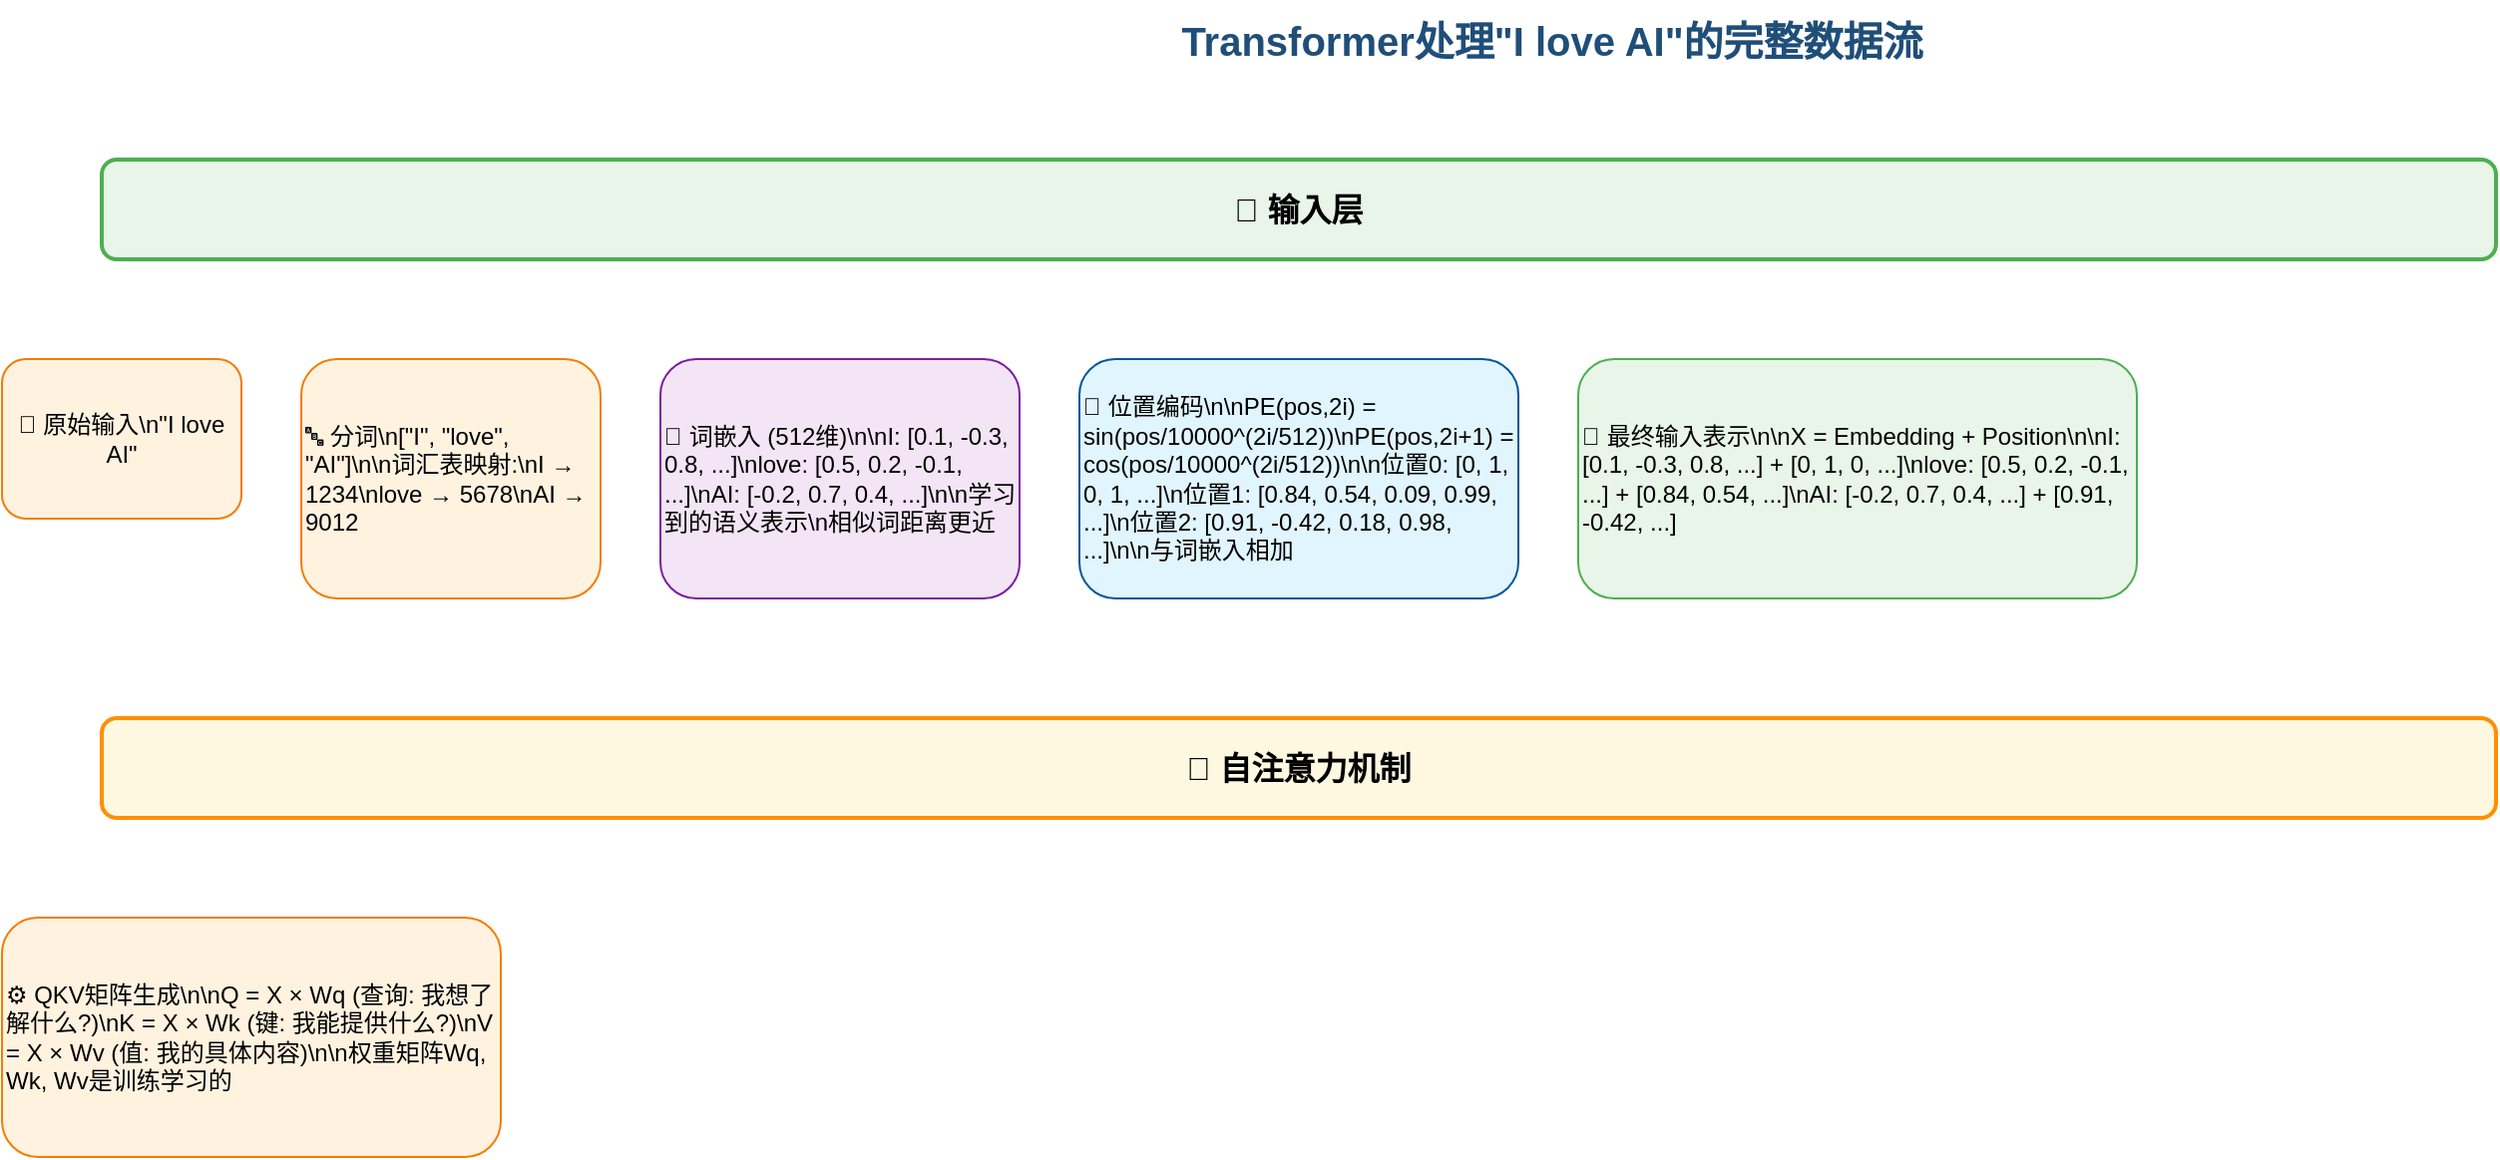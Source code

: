 <mxfile version="22.1.16">
  <diagram name="Transformer数据流详解" id="transformer-data-flow">
    <mxGraphModel dx="2074" dy="1196" grid="1" gridSize="10" guides="1" tooltips="1" connect="1" arrows="1" fold="1" page="1" pageScale="1" pageWidth="1654" pageHeight="1169" math="0" shadow="0">
      <root>
        <mxCell id="0" />
        <mxCell id="1" parent="0" />
        
        <!-- 标题 -->
        <mxCell id="title" value="Transformer处理&quot;I love AI&quot;的完整数据流" style="text;html=1;strokeColor=none;fillColor=none;align=center;verticalAlign=middle;whiteSpace=wrap;rounded=0;fontSize=20;fontStyle=1;fontColor=#1f4e79;" vertex="1" parent="1">
          <mxGeometry x="527" y="20" width="600" height="40" as="geometry" />
        </mxCell>
        
        <!-- 输入层 -->
        <mxCell id="input-layer" value="📝 输入层" style="rounded=1;whiteSpace=wrap;html=1;fillColor=#e8f5e8;strokeColor=#4caf50;strokeWidth=2;fontSize=16;fontStyle=1;" vertex="1" parent="1">
          <mxGeometry x="100" y="100" width="1200" height="50" as="geometry" />
        </mxCell>
        
        <!-- 原始输入 -->
        <mxCell id="raw-input" value="📄 原始输入\n&quot;I love AI&quot;" style="rounded=1;whiteSpace=wrap;html=1;fillColor=#fff3e0;strokeColor=#f57c00;fontSize=12;align=center;" vertex="1" parent="1">
          <mxGeometry x="50" y="200" width="120" height="80" as="geometry" />
        </mxCell>
        
        <!-- 分词 -->
        <mxCell id="tokenization" value="🔤 分词\n[&quot;I&quot;, &quot;love&quot;, &quot;AI&quot;]\n\n词汇表映射:\nI → 1234\nlove → 5678\nAI → 9012" style="rounded=1;whiteSpace=wrap;html=1;fillColor=#fff3e0;strokeColor=#f57c00;fontSize=12;align=left;" vertex="1" parent="1">
          <mxGeometry x="200" y="200" width="150" height="120" as="geometry" />
        </mxCell>
        
        <!-- 词嵌入 -->
        <mxCell id="embedding" value="🎯 词嵌入 (512维)\n\nI: [0.1, -0.3, 0.8, ...]\nlove: [0.5, 0.2, -0.1, ...]\nAI: [-0.2, 0.7, 0.4, ...]\n\n学习到的语义表示\n相似词距离更近" style="rounded=1;whiteSpace=wrap;html=1;fillColor=#f3e5f5;strokeColor=#7b1fa2;fontSize=12;align=left;" vertex="1" parent="1">
          <mxGeometry x="380" y="200" width="180" height="120" as="geometry" />
        </mxCell>
        
        <!-- 位置编码 -->
        <mxCell id="position" value="📍 位置编码\n\nPE(pos,2i) = sin(pos/10000^(2i/512))\nPE(pos,2i+1) = cos(pos/10000^(2i/512))\n\n位置0: [0, 1, 0, 1, ...]\n位置1: [0.84, 0.54, 0.09, 0.99, ...]\n位置2: [0.91, -0.42, 0.18, 0.98, ...]\n\n与词嵌入相加" style="rounded=1;whiteSpace=wrap;html=1;fillColor=#e1f5fe;strokeColor=#01579b;fontSize=12;align=left;" vertex="1" parent="1">
          <mxGeometry x="590" y="200" width="220" height="120" as="geometry" />
        </mxCell>
        
        <!-- 输入表示 -->
        <mxCell id="input-repr" value="🔗 最终输入表示\n\nX = Embedding + Position\n\nI: [0.1, -0.3, 0.8, ...] + [0, 1, 0, ...]\nlove: [0.5, 0.2, -0.1, ...] + [0.84, 0.54, ...]\nAI: [-0.2, 0.7, 0.4, ...] + [0.91, -0.42, ...]" style="rounded=1;whiteSpace=wrap;html=1;fillColor=#e8f5e8;strokeColor=#4caf50;fontSize=12;align=left;" vertex="1" parent="1">
          <mxGeometry x="840" y="200" width="280" height="120" as="geometry" />
        </mxCell>
        
        <!-- 自注意力机制 -->
        <mxCell id="attention-section" value="🧠 自注意力机制" style="rounded=1;whiteSpace=wrap;html=1;fillColor=#fff8e1;strokeColor=#ff8f00;strokeWidth=2;fontSize=16;fontStyle=1;" vertex="1" parent="1">
          <mxGeometry x="100" y="380" width="1200" height="50" as="geometry" />
        </mxCell>
        
        <!-- QKV生成 -->
        <mxCell id="qkv-generation" value="⚙️ QKV矩阵生成\n\nQ = X × Wq (查询: 我想了解什么?)\nK = X × Wk (键: 我能提供什么?)\nV = X × Wv (值: 我的具体内容)\n\n权重矩阵Wq, Wk, Wv是训练学习的" style="rounded=1;whiteSpace=wrap;html=1;fillColor=#fff3e0;strokeColor=#f57c00;fontSize=12;align=left;" vertex="1" parent="1">
          <mxGeometry x="50" y="480" width="250" height="120" as="geometry" />
        </mxCell>
        
        <!-- Q矩阵 -->
        <mxCell id="q-matrix" value="🔍 Q矩阵 (Query)\n\nI_q: [2.1, 1.8, 2.3, ...]\nlove_q: [1.5, 2.7, 1.9, ...]\nAI_q: [0.8, 1.2, 2.5, ...]\n\n表达每个词的\"查询需求\"" style="rounded=1;whiteSpace=wrap;html=1;fillColor=#ffebee;strokeColor=#f44336;fontSize=12;align=left;" vertex="1" parent="1">
          <mxGeometry x="330" y="480" width="180" height="120" as="geometry" />
        </mxCell>
        
        <!-- K矩阵 -->
        <mxCell id="k-matrix" value="🔑 K矩阵 (Key)\n\nI_k: [1.5, 2.0, 1.2, ...]\nlove_k: [2.3, 1.1, 2.8, ...]\nAI_k: [1.7, 2.5, 1.4, ...]\n\n表达每个词能\"提供的信息\"" style="rounded=1;whiteSpace=wrap;html=1;fillColor=#e8f5e8;strokeColor=#4caf50;fontSize=12;align=left;" vertex="1" parent="1">
          <mxGeometry x="540" y="480" width="180" height="120" as="geometry" />
        </mxCell>
        
        <!-- V矩阵 -->
        <mxCell id="v-matrix" value="💎 V矩阵 (Value)\n\nI_v: [0.8, 1.5, 2.1, ...]\nlove_v: [1.9, 0.6, 1.3, ...]\nAI_v: [2.2, 1.8, 0.9, ...]\n\n包含词的\"实际语义内容\"" style="rounded=1;whiteSpace=wrap;html=1;fillColor=#e3f2fd;strokeColor=#2196f3;fontSize=12;align=left;" vertex="1" parent="1">
          <mxGeometry x="750" y="480" width="180" height="120" as="geometry" />
        </mxCell>
        
        <!-- 注意力计算 -->
        <mxCell id="attention-calc" value="⚡ 注意力分数计算\n\n1. Q·K^T 计算相似度:\nlove_q · I_k = 2.938\nlove_q · love_k = 3.456\nlove_q · AI_k = 4.123\n\n2. 缩放: 除以√dk = √64 = 8\n3. Softmax归一化\n4. 与V加权求和" style="rounded=1;whiteSpace=wrap;html=1;fillColor=#f8bbd9;strokeColor=#c2185b;fontSize=12;align=left;" vertex="1" parent="1">
          <mxGeometry x="960" y="480" width="220" height="120" as="geometry" />
        </mxCell>
        
        <!-- 注意力权重可视化 -->
        <mxCell id="attention-weights" value="📊 \"love\"的注意力权重\n\nlove → I: 0.2 (20%)\nlove → love: 0.3 (30%)\nlove → AI: 0.5 (50%)\n\n\"love\"最关注\"AI\",\n体现了动宾关系" style="rounded=1;whiteSpace=wrap;html=1;fillColor=#fff8e1;strokeColor=#ff8f00;fontSize=12;align=left;" vertex="1" parent="1">
          <mxGeometry x="50" y="650" width="200" height="120" as="geometry" />
        </mxCell>
        
        <!-- 多头注意力 -->
        <mxCell id="multihead" value="🧠 多头注意力 (8个头)\n\nHead 1: 关注语法关系\nHead 2: 关注语义相似性\nHead 3: 关注情感色彩\nHead 4: 关注实体关系\n...\n\n每个头学习不同的语言现象\n最后拼接: Concat(head1,...,head8)" style="rounded=1;whiteSpace=wrap;html=1;fillColor=#f3e5f5;strokeColor=#7b1fa2;fontSize=12;align=left;" vertex="1" parent="1">
          <mxGeometry x="280" y="650" width="250" height="120" as="geometry" />
        </mxCell>
        
        <!-- 残差连接 -->
        <mxCell id="residual" value="🔄 残差连接\n\noutput = LayerNorm(X + MultiHead(X))\n\n• 解决梯度消失\n• 保留原始信息\n• 加速训练收敛" style="rounded=1;whiteSpace=wrap;html=1;fillColor=#fff3e0;strokeColor=#f57c00;fontSize=12;align=left;" vertex="1" parent="1">
          <mxGeometry x="560" y="650" width="200" height="120" as="geometry" />
        </mxCell>
        
        <!-- 前馈网络 -->
        <mxCell id="ffn-section" value="⚙️ 前馈神经网络" style="rounded=1;whiteSpace=wrap;html=1;fillColor=#e8eaf6;strokeColor=#3f51b5;strokeWidth=2;fontSize=16;fontStyle=1;" vertex="1" parent="1">
          <mxGeometry x="100" y="820" width="1200" height="50" as="geometry" />
        </mxCell>
        
        <!-- FFN详细步骤 -->
        <mxCell id="ffn-steps" value="🔄 FFN处理步骤\n\n1. 线性变换1: 512 → 2048维\n   W1 × x + b1\n\n2. ReLU激活: max(0, x)\n   引入非线性\n\n3. 线性变换2: 2048 → 512维\n   W2 × x + b2\n\n4. 残差连接 + 层归一化\n   LayerNorm(x + FFN(x))" style="rounded=1;whiteSpace=wrap;html=1;fillColor=#f1f8e9;strokeColor=#689f38;fontSize=12;align=left;" vertex="1" parent="1">
          <mxGeometry x="100" y="920" width="300" height="180" as="geometry" />
        </mxCell>
        
        <!-- 层堆叠 -->
        <mxCell id="layer-stack" value="🏗️ 层堆叠 (6层编码器)\n\nLayer 1: 基础特征提取\nLayer 2: 局部模式识别\nLayer 3: 语法结构理解\nLayer 4: 语义关系建模\nLayer 5: 上下文整合\nLayer 6: 高级语义表示\n\n每层都有:\n• 多头自注意力\n• 前馈神经网络\n• 残差连接\n• 层归一化" style="rounded=1;whiteSpace=wrap;html=1;fillColor=#e1f5fe;strokeColor=#01579b;fontSize=12;align=left;" vertex="1" parent="1">
          <mxGeometry x="450" y="920" width="250" height="180" as="geometry" />
        </mxCell>
        
        <!-- 最终输出 -->
        <mxCell id="output" value="📤 最终输出\n\n上下文感知的词向量表示:\n\nI': [1.2, -0.8, 1.5, ...] (主语特征)\nlove': [0.9, 1.7, -0.3, ...] (动作+情感)\nAI': [2.1, 0.4, 1.8, ...] (宾语+技术概念)\n\n每个词都融合了:\n• 自身语义\n• 上下文信息\n• 位置关系\n• 语法角色" style="rounded=1;whiteSpace=wrap;html=1;fillColor=#fff3e0;strokeColor=#f57c00;fontSize=14;align=left;fontStyle=1;" vertex="1" parent="1">
          <mxGeometry x="750" y="920" width="300" height="180" as="geometry" />
        </mxCell>
        
        <!-- 核心洞察 -->
        <mxCell id="insights" value="🔑 核心洞察\n\n1. 并行处理: 所有词同时计算\n2. 全局视野: 每个词都能\"看到\"所有其他词\n3. 动态权重: 注意力权重根据内容动态调整\n4. 多层抽象: 从词汇→语法→语义→概念\n5. 残差学习: 保持信息流动,避免梯度消失" style="rounded=1;whiteSpace=wrap;html=1;fillColor=#fce4ec;strokeColor=#c2185b;fontSize=12;align=left;fontStyle=1;" vertex="1" parent="1">
          <mxGeometry x="1100" y="920" width="250" height="180" as="geometry" />
        </mxCell>
        
        <!-- 连接箭头 -->
        <mxCell id="arrow1" value="" style="endArrow=classic;html=1;rounded=0;exitX=1;exitY=0.5;exitDx=0;exitDy=0;entryX=0;entryY=0.5;entryDx=0;entryDy=0;strokeWidth=2;strokeColor=#1976d2;" edge="1" parent="1" source="raw-input" target="tokenization">
          <mxGeometry width="50" height="50" relative="1" as="geometry" />
        </mxCell>
        
        <mxCell id="arrow2" value="" style="endArrow=classic;html=1;rounded=0;exitX=1;exitY=0.5;exitDx=0;exitDy=0;entryX=0;entryY=0.5;entryDx=0;entryDy=0;strokeWidth=2;strokeColor=#1976d2;" edge="1" parent="1" source="tokenization" target="embedding">
          <mxGeometry width="50" height="50" relative="1" as="geometry" />
        </mxCell>
        
        <mxCell id="arrow3" value="" style="endArrow=classic;html=1;rounded=0;exitX=1;exitY=0.5;exitDx=0;exitDy=0;entryX=0;entryY=0.5;entryDx=0;entryDy=0;strokeWidth=2;strokeColor=#1976d2;" edge="1" parent="1" source="embedding" target="position">
          <mxGeometry width="50" height="50" relative="1" as="geometry" />
        </mxCell>
        
        <mxCell id="arrow4" value="" style="endArrow=classic;html=1;rounded=0;exitX=1;exitY=0.5;exitDx=0;exitDy=0;entryX=0;entryY=0.5;entryDx=0;entryDy=0;strokeWidth=2;strokeColor=#1976d2;" edge="1" parent="1" source="position" target="input-repr">
          <mxGeometry width="50" height="50" relative="1" as="geometry" />
        </mxCell>
        
        <mxCell id="arrow5" value="" style="endArrow=classic;html=1;rounded=0;exitX=1;exitY=0.5;exitDx=0;exitDy=0;entryX=0;entryY=0.5;entryDx=0;entryDy=0;strokeWidth=2;strokeColor=#388e3c;" edge="1" parent="1" source="qkv-generation" target="q-matrix">
          <mxGeometry width="50" height="50" relative="1" as="geometry" />
        </mxCell>
        
        <mxCell id="arrow6" value="" style="endArrow=classic;html=1;rounded=0;exitX=1;exitY=0.5;exitDx=0;exitDy=0;entryX=0;entryY=0.5;entryDx=0;entryDy=0;strokeWidth=2;strokeColor=#388e3c;" edge="1" parent="1" source="q-matrix" target="k-matrix">
          <mxGeometry width="50" height="50" relative="1" as="geometry" />
        </mxCell>
        
        <mxCell id="arrow7" value="" style="endArrow=classic;html=1;rounded=0;exitX=1;exitY=0.5;exitDx=0;exitDy=0;entryX=0;entryY=0.5;entryDx=0;entryDy=0;strokeWidth=2;strokeColor=#388e3c;" edge="1" parent="1" source="k-matrix" target="v-matrix">
          <mxGeometry width="50" height="50" relative="1" as="geometry" />
        </mxCell>
        
        <mxCell id="arrow8" value="" style="endArrow=classic;html=1;rounded=0;exitX=1;exitY=0.5;exitDx=0;exitDy=0;entryX=0;entryY=0.5;entryDx=0;entryDy=0;strokeWidth=2;strokeColor=#388e3c;" edge="1" parent="1" source="v-matrix" target="attention-calc">
          <mxGeometry width="50" height="50" relative="1" as="geometry" />
        </mxCell>
        
        <mxCell id="arrow9" value="" style="endArrow=classic;html=1;rounded=0;exitX=1;exitY=0.5;exitDx=0;exitDy=0;entryX=0;entryY=0.5;entryDx=0;entryDy=0;strokeWidth=2;strokeColor=#d32f2f;" edge="1" parent="1" source="attention-weights" target="multihead">
          <mxGeometry width="50" height="50" relative="1" as="geometry" />
        </mxCell>
        
        <mxCell id="arrow10" value="" style="endArrow=classic;html=1;rounded=0;exitX=1;exitY=0.5;exitDx=0;exitDy=0;entryX=0;entryY=0.5;entryDx=0;entryDy=0;strokeWidth=2;strokeColor=#d32f2f;" edge="1" parent="1" source="multihead" target="residual">
          <mxGeometry width="50" height="50" relative="1" as="geometry" />
        </mxCell>
        
        <mxCell id="arrow11" value="" style="endArrow=classic;html=1;rounded=0;exitX=1;exitY=0.5;exitDx=0;exitDy=0;entryX=0;entryY=0.5;entryDx=0;entryDy=0;strokeWidth=2;strokeColor=#ff6b35;" edge="1" parent="1" source="ffn-steps" target="layer-stack">
          <mxGeometry width="50" height="50" relative="1" as="geometry" />
        </mxCell>
        
        <mxCell id="arrow12" value="" style="endArrow=classic;html=1;rounded=0;exitX=1;exitY=0.5;exitDx=0;exitDy=0;entryX=0;entryY=0.5;entryDx=0;entryDy=0;strokeWidth=2;strokeColor=#ff6b35;" edge="1" parent="1" source="layer-stack" target="output">
          <mxGeometry width="50" height="50" relative="1" as="geometry" />
        </mxCell>
        
        <mxCell id="arrow13" value="" style="endArrow=classic;html=1;rounded=0;exitX=1;exitY=0.5;exitDx=0;exitDy=0;entryX=0;entryY=0.5;entryDx=0;entryDy=0;strokeWidth=2;strokeColor=#ff6b35;" edge="1" parent="1" source="output" target="insights">
          <mxGeometry width="50" height="50" relative="1" as="geometry" />
        </mxCell>
        
      </root>
    </mxGraphModel>
  </diagram>
  
  <diagram name="架构对比分析" id="architecture-comparison">
    <mxGraphModel dx="2074" dy="1196" grid="1" gridSize="10" guides="1" tooltips="1" connect="1" arrows="1" fold="1" page="1" pageScale="1" pageWidth="1654" pageHeight="1169" math="0" shadow="0">
      <root>
        <mxCell id="0" />
        <mxCell id="1" parent="0" />
        
        <!-- 标题 -->
        <mxCell id="comp-title" value="RNN vs LSTM vs Transformer 架构对比" style="text;html=1;strokeColor=none;fillColor=none;align=center;verticalAlign=middle;whiteSpace=wrap;rounded=0;fontSize=20;fontStyle=1;fontColor=#1f4e79;" vertex="1" parent="1">
          <mxGeometry x="527" y="20" width="600" height="40" as="geometry" />
        </mxCell>
        
        <!-- RNN架构 -->
        <mxCell id="rnn-section" value="🔄 RNN架构" style="rounded=1;whiteSpace=wrap;html=1;fillColor=#ffebee;strokeColor=#f44336;strokeWidth=2;fontSize=16;fontStyle=1;" vertex="1" parent="1">
          <mxGeometry x="100" y="100" width="400" height="50" as="geometry" />
        </mxCell>
        
        <mxCell id="rnn-detail" value="🔄 RNN特点:\n• 顺序处理，无法并行计算\n• 严重的梯度消失问题\n• 只有短期记忆能力\n• 计算效率低，训练慢\n• 难以处理长序列\n\n处理\"I love AI\":\n1. 先处理\"I\" → h1\n2. 再处理\"love\" → h2 (可能忘记\"I\")\n3. 最后处理\"AI\" → h3 (很难记住\"I\")\n\n问题: 后面的词容易忘记前面的重要信息" style="rounded=1;whiteSpace=wrap;html=1;fillColor=#ffebee;strokeColor=#f44336;fontSize=12;align=left;" vertex="1" parent="1">
          <mxGeometry x="100" y="180" width="400" height="200" as="geometry" />
        </mxCell>
        
        <!-- LSTM架构 -->
        <mxCell id="lstm-section" value="🧠 LSTM架构" style="rounded=1;whiteSpace=wrap;html=1;fillColor=#e3f2fd;strokeColor=#2196f3;strokeWidth=2;fontSize=16;fontStyle=1;" vertex="1" parent="1">
          <mxGeometry x="600" y="100" width="400" height="50" as="geometry" />
        </mxCell>
        
        <mxCell id="lstm-detail" value="🧠 LSTM特点:\n• 门控机制控制信息流\n• 遗忘门: 决定丢弃什么信息\n• 输入门: 决定存储什么新信息\n• 输出门: 决定输出什么信息\n• 缓解了梯度消失问题\n• 具有长期记忆能力\n• 仍需要顺序处理\n\n处理\"I love AI\":\n1. 处理\"I\": 细胞状态记住主语\n2. 处理\"love\": 保持\"I\",添加动作信息\n3. 处理\"AI\": 整合主语、动作、宾语\n\n改进: 通过门控机制保持重要信息" style="rounded=1;whiteSpace=wrap;html=1;fillColor=#e3f2fd;strokeColor=#2196f3;fontSize=12;align=left;" vertex="1" parent="1">
          <mxGeometry x="600" y="180" width="400" height="200" as="geometry" />
        </mxCell>
        
        <!-- Transformer架构 -->
        <mxCell id="trans-section" value="⚡ Transformer架构" style="rounded=1;whiteSpace=wrap;html=1;fillColor=#e8f5e8;strokeColor=#4caf50;strokeWidth=2;fontSize=16;fontStyle=1;" vertex="1" parent="1">
          <mxGeometry x="350" y="420" width="400" height="50" as="geometry" />
        </mxCell>
        
        <mxCell id="trans-detail" value="⚡ Transformer特点:\n• 完全并行计算，无需顺序处理\n• 自注意力机制捕捉全局依赖\n• 多头注意力关注不同语义层面\n• 位置编码提供序列位置信息\n• 残差连接和层归一化稳定训练\n• 高计算效率，易于并行化\n• 可以处理任意长度序列\n\n处理\"I love AI\":\n1. 同时处理所有词: [\"I\", \"love\", \"AI\"]\n2. 每个词都能直接\"看到\"其他所有词\n3. \"love\"能直接关注到\"I\"和\"AI\"\n4. 动态计算注意力权重\n\n突破: 全局视野 + 并行计算 + 动态关注" style="rounded=1;whiteSpace=wrap;html=1;fillColor=#e8f5e8;strokeColor=#4caf50;fontSize=12;align=left;" vertex="1" parent="1">
          <mxGeometry x="350" y="500" width="400" height="220" as="geometry" />
        </mxCell>
        
        <!-- 处理方式对比 -->
        <mxCell id="processing-comparison" value="🔄 处理方式对比" style="rounded=1;whiteSpace=wrap;html=1;fillColor=#fff3e0;strokeColor=#f57c00;strokeWidth=2;fontSize=16;fontStyle=1;" vertex="1" parent="1">
          <mxGeometry x="100" y="760" width="900" height="50" as="geometry" />
        </mxCell>
        
        <mxCell id="processing-details" value="RNN处理方式:\nt=1: h1 = f(\"I\", h0)\nt=2: h2 = f(\"love\", h1) ← 可能忘记\"I\"\nt=3: h3 = f(\"AI\", h2) ← 很难记住\"I\"\n\nLSTM处理方式:\nt=1: (h1, c1) = LSTM(\"I\", h0, c0)\nt=2: (h2, c2) = LSTM(\"love\", h1, c1) ← 门控保持\"I\"\nt=3: (h3, c3) = LSTM(\"AI\", h2, c2) ← 仍能记住\"I\"\n\nTransformer处理方式:\n同时计算: Attention([\"I\", \"love\", \"AI\"])\n• \"I\"直接与\"love\"、\"AI\"交互\n• \"love\"直接与\"I\"、\"AI\"交互\n• \"AI\"直接与\"I\"、\"love\"交互" style="rounded=1;whiteSpace=wrap;html=1;fillColor=#fff8e1;strokeColor=#ff8f00;fontSize=12;align=left;" vertex="1" parent="1">
          <mxGeometry x="100" y="840" width="900" height="150" as="geometry" />
        </mxCell>
        
        <!-- 性能对比表格 -->
        <mxCell id="comparison-table" value="📊 性能对比表" style="rounded=1;whiteSpace=wrap;html=1;fillColor=#f3e5f5;strokeColor=#7b1fa2;strokeWidth=2;fontSize=16;fontStyle=1;" vertex="1" parent="1">
          <mxGeometry x="100" y="1020" width="900" height="50" as="geometry" />
        </mxCell>
        
        <mxCell id="table-content" value="\n特性\t\t\tRNN\t\tLSTM\t\tTransformer\n\n并行计算:\t\t❌ 无法并行\t❌ 无法并行\t✅ 完全并行\n\n长期依赖:\t\t❌ 梯度消失\t⚠️ 部分缓解\t✅ 全局建模\n\n训练速度:\t\t🐌 很慢\t\t🐢 较慢\t\t🚀 很快\n\n内存使用:\t\t💚 低\t\t💛 中等\t\t❤️ 高\n\n可解释性:\t\t❌ 黑盒\t\t❌ 黑盒\t\t✅ 注意力可视化\n\n序列长度:\t\t❌ 受限\t\t⚠️ 较好\t\t✅ 任意长度\n\n计算复杂度:\t\tO(n)\t\tO(n)\t\tO(n²)\n\n适用场景:\t\t简单序列\t\t中等复杂度\t\t复杂NLP任务" style="rounded=1;whiteSpace=wrap;html=1;fillColor=#f8bbd9;strokeColor=#c2185b;fontSize=12;align=left;fontFamily=monospace;" vertex="1" parent="1">
          <mxGeometry x="100" y="1100" width="900" height="200" as="geometry" />
        </mxCell>
        
        <!-- 架构演进智慧 -->
        <mxCell id="evolution-wisdom" value="🧬 架构演进的智慧" style="rounded=1;whiteSpace=wrap;html=1;fillColor=#e1f5fe;strokeColor=#01579b;strokeWidth=2;fontSize=16;fontStyle=1;" vertex="1" parent="1">
          <mxGeometry x="100" y="1330" width="900" height="50" as="geometry" />
        </mxCell>
        
        <mxCell id="wisdom-content" value="🔍 核心问题识别:\n• RNN: 信息传递链条太长，容易断裂\n• LSTM: 门控机制是好的，但仍是顺序处理\n• Transformer: 为什么不让每个词直接与所有词对话?\n\n💡 设计哲学转变:\n• 从\"顺序依赖\"到\"全局交互\"\n• 从\"隐式记忆\"到\"显式注意力\"\n• 从\"固定权重\"到\"动态权重\"\n\n🚀 突破性洞察:\n1. 并行性: 时间就是金钱，为什么要串行?\n2. 全局性: 语言理解需要全局视野\n3. 动态性: 不同上下文需要不同的关注模式\n4. 可解释性: 注意力权重让模型决策透明化\n\n🎯 成功的关键:\n• 问题本质的深度思考\n• 大胆的架构创新\n• 工程实现的精妙设计\n• 大规模数据的验证" style="rounded=1;whiteSpace=wrap;html=1;fillColor=#e8f5e8;strokeColor=#4caf50;fontSize=12;align=left;" vertex="1" parent="1">
          <mxGeometry x="100" y="1410" width="900" height="250" as="geometry" />
        </mxCell>
        
      </root>
    </mxGraphModel>
  </diagram>
</mxfile>